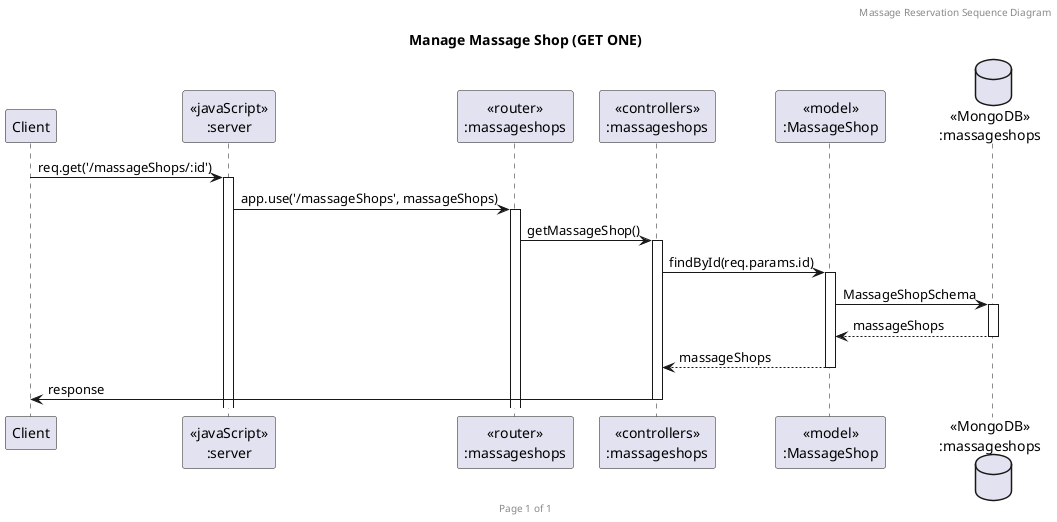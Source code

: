 @startuml Manage Massage Shop (GET ONE)

header Massage Reservation Sequence Diagram
footer Page %page% of %lastpage%
title "Manage Massage Shop (GET ONE)"

participant "Client" as client
participant "<<javaScript>>\n:server" as server
participant "<<router>>\n:massageshops" as routerMassageShops
participant "<<controllers>>\n:massageshops" as controllersMassageShops
participant "<<model>>\n:MassageShop" as modelMassageShop
database "<<MongoDB>>\n:massageshops" as MassageShopsDatabase

client->server ++:req.get('/massageShops/:id')
server->routerMassageShops ++:app.use('/massageShops', massageShops)
routerMassageShops -> controllersMassageShops ++:getMassageShop()
controllersMassageShops->modelMassageShop ++:findById(req.params.id)
modelMassageShop ->MassageShopsDatabase ++: MassageShopSchema
MassageShopsDatabase --> modelMassageShop --: massageShops
controllersMassageShops <-- modelMassageShop --:massageShops
controllersMassageShops->client --:response

@enduml
